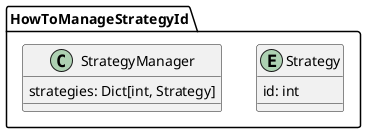 @startuml

package HowToManageStrategyId {

    entity Strategy {
        id: int
    }

    class StrategyManager {
        strategies: Dict[int, Strategy]
    }

}

@enduml